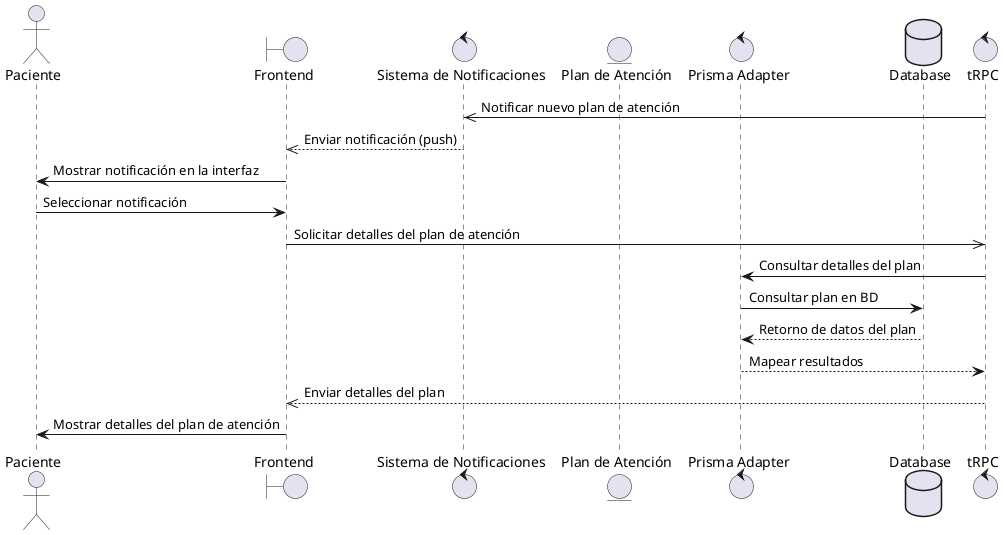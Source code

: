 @startuml
actor "Paciente" as Paciente

boundary "Frontend" as Frontend
control "Sistema de Notificaciones" as Notif
entity "Plan de Atención" as PlanCtrl
control "Prisma Adapter" as Prisma
database Database
control tRPC

'--- Generación y Envío de la Notificación ---
tRPC ->> Notif: Notificar nuevo plan de atención
Notif -->> Frontend: Enviar notificación (push)
Frontend -> Paciente: Mostrar notificación en la interfaz

'--- Interacción del Paciente con la Notificación ---
Paciente -> Frontend: Seleccionar notificación
Frontend ->> tRPC: Solicitar detalles del plan de atención
tRPC -> Prisma: Consultar detalles del plan
Prisma -> Database: Consultar plan en BD
Database --> Prisma: Retorno de datos del plan
Prisma --> tRPC: Mapear resultados
tRPC -->> Frontend: Enviar detalles del plan
Frontend -> Paciente: Mostrar detalles del plan de atención

@enduml
